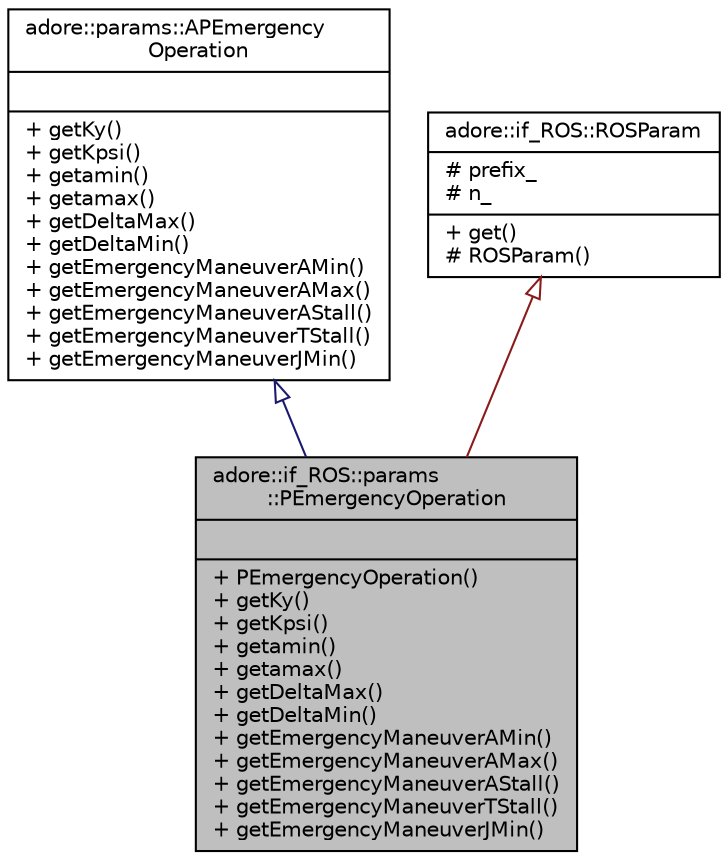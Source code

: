 digraph "adore::if_ROS::params::PEmergencyOperation"
{
 // LATEX_PDF_SIZE
  edge [fontname="Helvetica",fontsize="10",labelfontname="Helvetica",labelfontsize="10"];
  node [fontname="Helvetica",fontsize="10",shape=record];
  Node1 [label="{adore::if_ROS::params\l::PEmergencyOperation\n||+ PEmergencyOperation()\l+ getKy()\l+ getKpsi()\l+ getamin()\l+ getamax()\l+ getDeltaMax()\l+ getDeltaMin()\l+ getEmergencyManeuverAMin()\l+ getEmergencyManeuverAMax()\l+ getEmergencyManeuverAStall()\l+ getEmergencyManeuverTStall()\l+ getEmergencyManeuverJMin()\l}",height=0.2,width=0.4,color="black", fillcolor="grey75", style="filled", fontcolor="black",tooltip=" "];
  Node2 -> Node1 [dir="back",color="midnightblue",fontsize="10",style="solid",arrowtail="onormal",fontname="Helvetica"];
  Node2 [label="{adore::params::APEmergency\lOperation\n||+ getKy()\l+ getKpsi()\l+ getamin()\l+ getamax()\l+ getDeltaMax()\l+ getDeltaMin()\l+ getEmergencyManeuverAMin()\l+ getEmergencyManeuverAMax()\l+ getEmergencyManeuverAStall()\l+ getEmergencyManeuverTStall()\l+ getEmergencyManeuverJMin()\l}",height=0.2,width=0.4,color="black", fillcolor="white", style="filled",URL="$classadore_1_1params_1_1APEmergencyOperation.html",tooltip="abstract class containing parameters concerning emergency operation behaviour"];
  Node3 -> Node1 [dir="back",color="firebrick4",fontsize="10",style="solid",arrowtail="onormal",fontname="Helvetica"];
  Node3 [label="{adore::if_ROS::ROSParam\n|# prefix_\l# n_\l|+ get()\l# ROSParam()\l}",height=0.2,width=0.4,color="black", fillcolor="white", style="filled",URL="$classadore_1_1if__ROS_1_1ROSParam.html",tooltip=" "];
}

